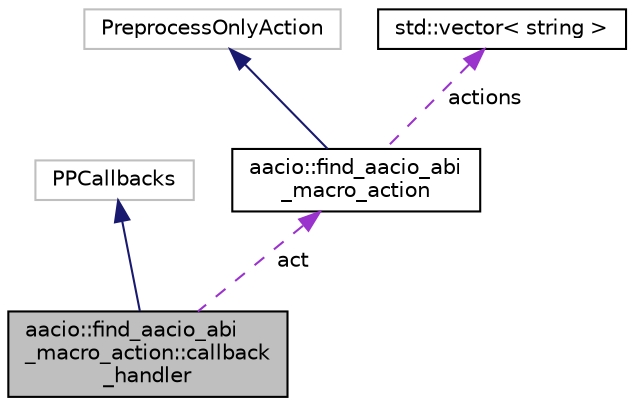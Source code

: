 digraph "aacio::find_aacio_abi_macro_action::callback_handler"
{
  edge [fontname="Helvetica",fontsize="10",labelfontname="Helvetica",labelfontsize="10"];
  node [fontname="Helvetica",fontsize="10",shape=record];
  Node2 [label="aacio::find_aacio_abi\l_macro_action::callback\l_handler",height=0.2,width=0.4,color="black", fillcolor="grey75", style="filled", fontcolor="black"];
  Node3 -> Node2 [dir="back",color="midnightblue",fontsize="10",style="solid",fontname="Helvetica"];
  Node3 [label="PPCallbacks",height=0.2,width=0.4,color="grey75", fillcolor="white", style="filled"];
  Node4 -> Node2 [dir="back",color="darkorchid3",fontsize="10",style="dashed",label=" act" ,fontname="Helvetica"];
  Node4 [label="aacio::find_aacio_abi\l_macro_action",height=0.2,width=0.4,color="black", fillcolor="white", style="filled",URL="$structaacio_1_1find__aacio__abi__macro__action.html"];
  Node5 -> Node4 [dir="back",color="midnightblue",fontsize="10",style="solid",fontname="Helvetica"];
  Node5 [label="PreprocessOnlyAction",height=0.2,width=0.4,color="grey75", fillcolor="white", style="filled"];
  Node6 -> Node4 [dir="back",color="darkorchid3",fontsize="10",style="dashed",label=" actions" ,fontname="Helvetica"];
  Node6 [label="std::vector\< string \>",height=0.2,width=0.4,color="black", fillcolor="white", style="filled",URL="$classstd_1_1vector.html"];
}
